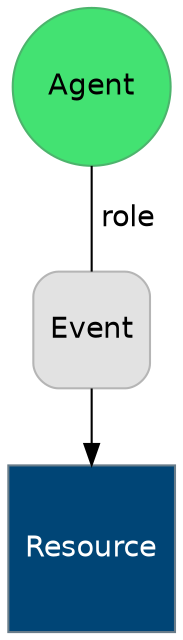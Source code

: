 digraph ValueFlowElements {
    A [shape=circle, style="filled", fillcolor="#43e272", color="#4cb46c" fontname="Helvetica" label="Agent"];
    E [shape=square, style="rounded,filled", fillcolor="#e2e2e2", color="#b5b5b5" fontname="Helvetica" label="Event"];
    R [shape=square, style="filled", fillcolor="#004576", fontcolor="white", color="#697d8a" fontname="Helvetica" label="Resource"];

    A -> E [dir=none, label= " role " , fontname="Helvetica", ]
        E -> R
}
